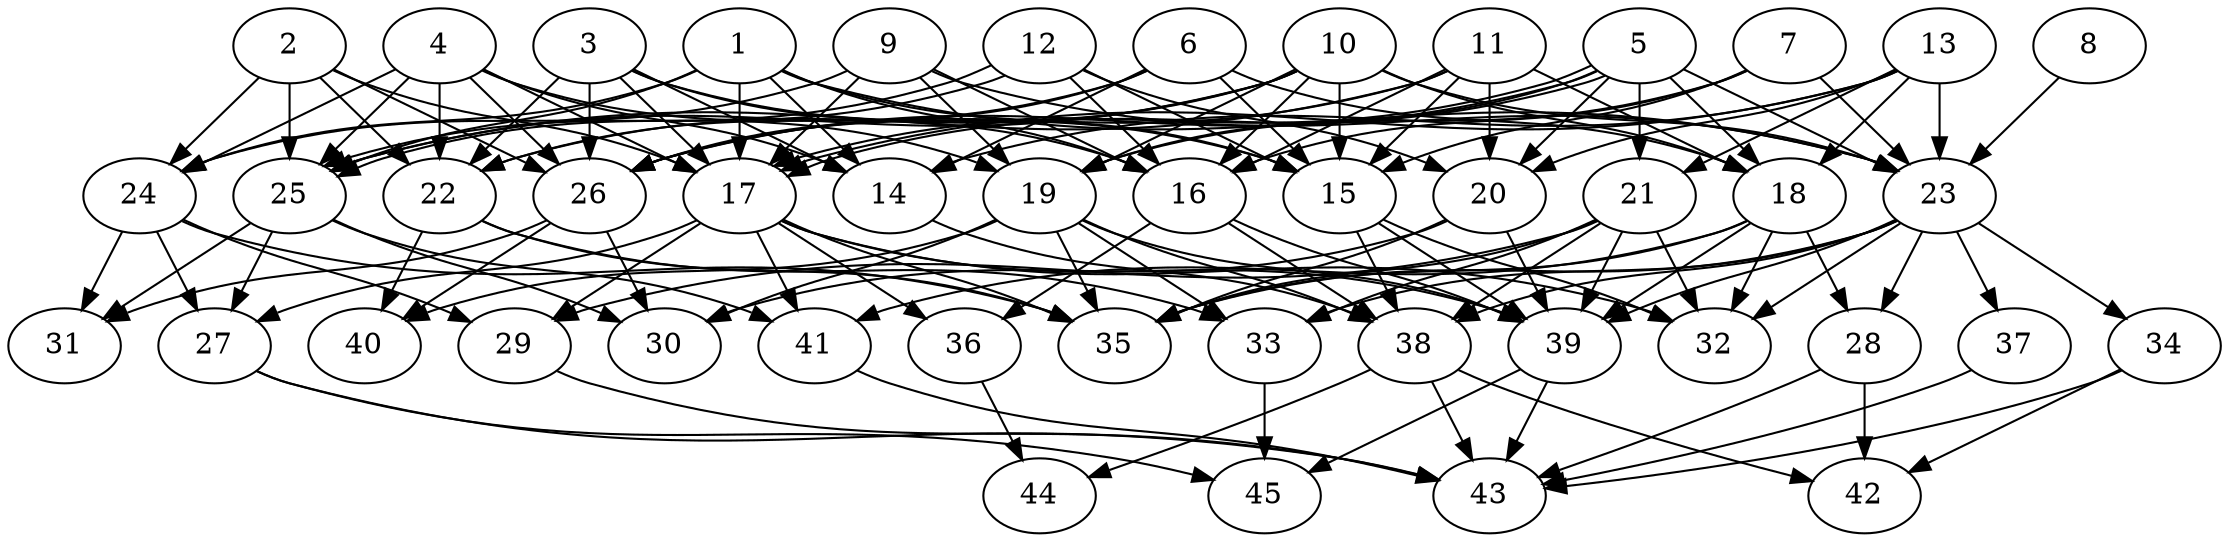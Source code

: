 // DAG automatically generated by daggen at Thu Oct  3 14:07:23 2019
// ./daggen --dot -n 45 --ccr 0.3 --fat 0.7 --regular 0.9 --density 0.6 --mindata 5242880 --maxdata 52428800 
digraph G {
  1 [size="96689493", alpha="0.05", expect_size="29006848"] 
  1 -> 14 [size ="29006848"]
  1 -> 15 [size ="29006848"]
  1 -> 16 [size ="29006848"]
  1 -> 17 [size ="29006848"]
  1 -> 23 [size ="29006848"]
  1 -> 24 [size ="29006848"]
  1 -> 25 [size ="29006848"]
  2 [size="125416107", alpha="0.10", expect_size="37624832"] 
  2 -> 17 [size ="37624832"]
  2 -> 22 [size ="37624832"]
  2 -> 24 [size ="37624832"]
  2 -> 25 [size ="37624832"]
  2 -> 26 [size ="37624832"]
  3 [size="91180373", alpha="0.01", expect_size="27354112"] 
  3 -> 14 [size ="27354112"]
  3 -> 15 [size ="27354112"]
  3 -> 16 [size ="27354112"]
  3 -> 17 [size ="27354112"]
  3 -> 22 [size ="27354112"]
  3 -> 26 [size ="27354112"]
  4 [size="82694827", alpha="0.18", expect_size="24808448"] 
  4 -> 14 [size ="24808448"]
  4 -> 17 [size ="24808448"]
  4 -> 19 [size ="24808448"]
  4 -> 22 [size ="24808448"]
  4 -> 24 [size ="24808448"]
  4 -> 25 [size ="24808448"]
  4 -> 26 [size ="24808448"]
  5 [size="67365547", alpha="0.05", expect_size="20209664"] 
  5 -> 17 [size ="20209664"]
  5 -> 17 [size ="20209664"]
  5 -> 18 [size ="20209664"]
  5 -> 19 [size ="20209664"]
  5 -> 20 [size ="20209664"]
  5 -> 21 [size ="20209664"]
  5 -> 23 [size ="20209664"]
  5 -> 26 [size ="20209664"]
  6 [size="110663680", alpha="0.08", expect_size="33199104"] 
  6 -> 14 [size ="33199104"]
  6 -> 15 [size ="33199104"]
  6 -> 18 [size ="33199104"]
  6 -> 22 [size ="33199104"]
  6 -> 26 [size ="33199104"]
  7 [size="117486933", alpha="0.02", expect_size="35246080"] 
  7 -> 15 [size ="35246080"]
  7 -> 16 [size ="35246080"]
  7 -> 19 [size ="35246080"]
  7 -> 23 [size ="35246080"]
  8 [size="138475520", alpha="0.08", expect_size="41542656"] 
  8 -> 23 [size ="41542656"]
  9 [size="43506347", alpha="0.18", expect_size="13051904"] 
  9 -> 16 [size ="13051904"]
  9 -> 17 [size ="13051904"]
  9 -> 19 [size ="13051904"]
  9 -> 23 [size ="13051904"]
  9 -> 24 [size ="13051904"]
  10 [size="88043520", alpha="0.18", expect_size="26413056"] 
  10 -> 15 [size ="26413056"]
  10 -> 16 [size ="26413056"]
  10 -> 18 [size ="26413056"]
  10 -> 19 [size ="26413056"]
  10 -> 22 [size ="26413056"]
  10 -> 23 [size ="26413056"]
  10 -> 25 [size ="26413056"]
  10 -> 26 [size ="26413056"]
  11 [size="63368533", alpha="0.03", expect_size="19010560"] 
  11 -> 15 [size ="19010560"]
  11 -> 16 [size ="19010560"]
  11 -> 18 [size ="19010560"]
  11 -> 20 [size ="19010560"]
  11 -> 25 [size ="19010560"]
  11 -> 26 [size ="19010560"]
  12 [size="102004053", alpha="0.17", expect_size="30601216"] 
  12 -> 15 [size ="30601216"]
  12 -> 16 [size ="30601216"]
  12 -> 20 [size ="30601216"]
  12 -> 25 [size ="30601216"]
  12 -> 25 [size ="30601216"]
  13 [size="22053547", alpha="0.20", expect_size="6616064"] 
  13 -> 14 [size ="6616064"]
  13 -> 17 [size ="6616064"]
  13 -> 18 [size ="6616064"]
  13 -> 20 [size ="6616064"]
  13 -> 21 [size ="6616064"]
  13 -> 23 [size ="6616064"]
  14 [size="27764053", alpha="0.15", expect_size="8329216"] 
  14 -> 38 [size ="8329216"]
  15 [size="172103680", alpha="0.19", expect_size="51631104"] 
  15 -> 32 [size ="51631104"]
  15 -> 38 [size ="51631104"]
  15 -> 39 [size ="51631104"]
  16 [size="55336960", alpha="0.02", expect_size="16601088"] 
  16 -> 36 [size ="16601088"]
  16 -> 38 [size ="16601088"]
  16 -> 39 [size ="16601088"]
  17 [size="116387840", alpha="0.06", expect_size="34916352"] 
  17 -> 27 [size ="34916352"]
  17 -> 29 [size ="34916352"]
  17 -> 32 [size ="34916352"]
  17 -> 35 [size ="34916352"]
  17 -> 36 [size ="34916352"]
  17 -> 39 [size ="34916352"]
  17 -> 41 [size ="34916352"]
  18 [size="131979947", alpha="0.05", expect_size="39593984"] 
  18 -> 28 [size ="39593984"]
  18 -> 32 [size ="39593984"]
  18 -> 35 [size ="39593984"]
  18 -> 39 [size ="39593984"]
  18 -> 41 [size ="39593984"]
  19 [size="40813227", alpha="0.15", expect_size="12243968"] 
  19 -> 30 [size ="12243968"]
  19 -> 33 [size ="12243968"]
  19 -> 35 [size ="12243968"]
  19 -> 38 [size ="12243968"]
  19 -> 39 [size ="12243968"]
  19 -> 40 [size ="12243968"]
  20 [size="27886933", alpha="0.10", expect_size="8366080"] 
  20 -> 30 [size ="8366080"]
  20 -> 35 [size ="8366080"]
  20 -> 39 [size ="8366080"]
  21 [size="171823787", alpha="0.16", expect_size="51547136"] 
  21 -> 29 [size ="51547136"]
  21 -> 32 [size ="51547136"]
  21 -> 33 [size ="51547136"]
  21 -> 35 [size ="51547136"]
  21 -> 38 [size ="51547136"]
  21 -> 39 [size ="51547136"]
  22 [size="40488960", alpha="0.15", expect_size="12146688"] 
  22 -> 33 [size ="12146688"]
  22 -> 35 [size ="12146688"]
  22 -> 40 [size ="12146688"]
  23 [size="17960960", alpha="0.03", expect_size="5388288"] 
  23 -> 28 [size ="5388288"]
  23 -> 32 [size ="5388288"]
  23 -> 33 [size ="5388288"]
  23 -> 34 [size ="5388288"]
  23 -> 35 [size ="5388288"]
  23 -> 37 [size ="5388288"]
  23 -> 38 [size ="5388288"]
  23 -> 39 [size ="5388288"]
  24 [size="172605440", alpha="0.20", expect_size="51781632"] 
  24 -> 27 [size ="51781632"]
  24 -> 29 [size ="51781632"]
  24 -> 31 [size ="51781632"]
  24 -> 35 [size ="51781632"]
  25 [size="131898027", alpha="0.03", expect_size="39569408"] 
  25 -> 27 [size ="39569408"]
  25 -> 30 [size ="39569408"]
  25 -> 31 [size ="39569408"]
  25 -> 41 [size ="39569408"]
  26 [size="122842453", alpha="0.18", expect_size="36852736"] 
  26 -> 30 [size ="36852736"]
  26 -> 31 [size ="36852736"]
  26 -> 40 [size ="36852736"]
  27 [size="136174933", alpha="0.06", expect_size="40852480"] 
  27 -> 43 [size ="40852480"]
  27 -> 45 [size ="40852480"]
  28 [size="23070720", alpha="0.09", expect_size="6921216"] 
  28 -> 42 [size ="6921216"]
  28 -> 43 [size ="6921216"]
  29 [size="59962027", alpha="0.15", expect_size="17988608"] 
  29 -> 43 [size ="17988608"]
  30 [size="19462827", alpha="0.10", expect_size="5838848"] 
  31 [size="99239253", alpha="0.11", expect_size="29771776"] 
  32 [size="63941973", alpha="0.03", expect_size="19182592"] 
  33 [size="21504000", alpha="0.16", expect_size="6451200"] 
  33 -> 45 [size ="6451200"]
  34 [size="45632853", alpha="0.10", expect_size="13689856"] 
  34 -> 42 [size ="13689856"]
  34 -> 43 [size ="13689856"]
  35 [size="44264107", alpha="0.03", expect_size="13279232"] 
  36 [size="67293867", alpha="0.01", expect_size="20188160"] 
  36 -> 44 [size ="20188160"]
  37 [size="50616320", alpha="0.12", expect_size="15184896"] 
  37 -> 43 [size ="15184896"]
  38 [size="94252373", alpha="0.18", expect_size="28275712"] 
  38 -> 42 [size ="28275712"]
  38 -> 43 [size ="28275712"]
  38 -> 44 [size ="28275712"]
  39 [size="161908053", alpha="0.06", expect_size="48572416"] 
  39 -> 43 [size ="48572416"]
  39 -> 45 [size ="48572416"]
  40 [size="122337280", alpha="0.16", expect_size="36701184"] 
  41 [size="46103893", alpha="0.05", expect_size="13831168"] 
  41 -> 43 [size ="13831168"]
  42 [size="136386560", alpha="0.18", expect_size="40915968"] 
  43 [size="163147093", alpha="0.10", expect_size="48944128"] 
  44 [size="130955947", alpha="0.02", expect_size="39286784"] 
  45 [size="50107733", alpha="0.09", expect_size="15032320"] 
}
